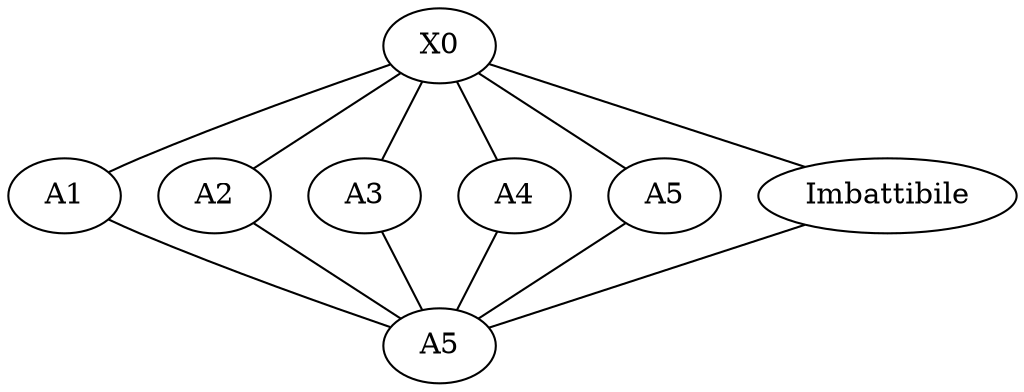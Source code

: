 graph G {

  0 -- {1 2 3 4 5 6} -- 7;

  0 [label=X0, family=0, capital=t, pop=70, soldiers=50, leader=1];
  1 [label=A1, family=1, pop=40, soldiers=60, hold=0.75, leader=2]; // will be discarded, as solder > pop
  2 [label=A2, family=1, pop=40, soldiers=30, hold=0.7];
  3 [label=A3, family=1, pop=40, soldiers=30, hold=0.6];
  4 [label=A4, family=1, pop=40, soldiers=30, hold=0.5];
  5 [label=A5, family=1, pop=40, soldiers=20, hold=0.5, leader=5];
  6 [label=Imbattibile, family=1, pop=100, soldiers=99, hold=0.69, leader=5];
  7 [label=A5, family=1, capital=t];

}
